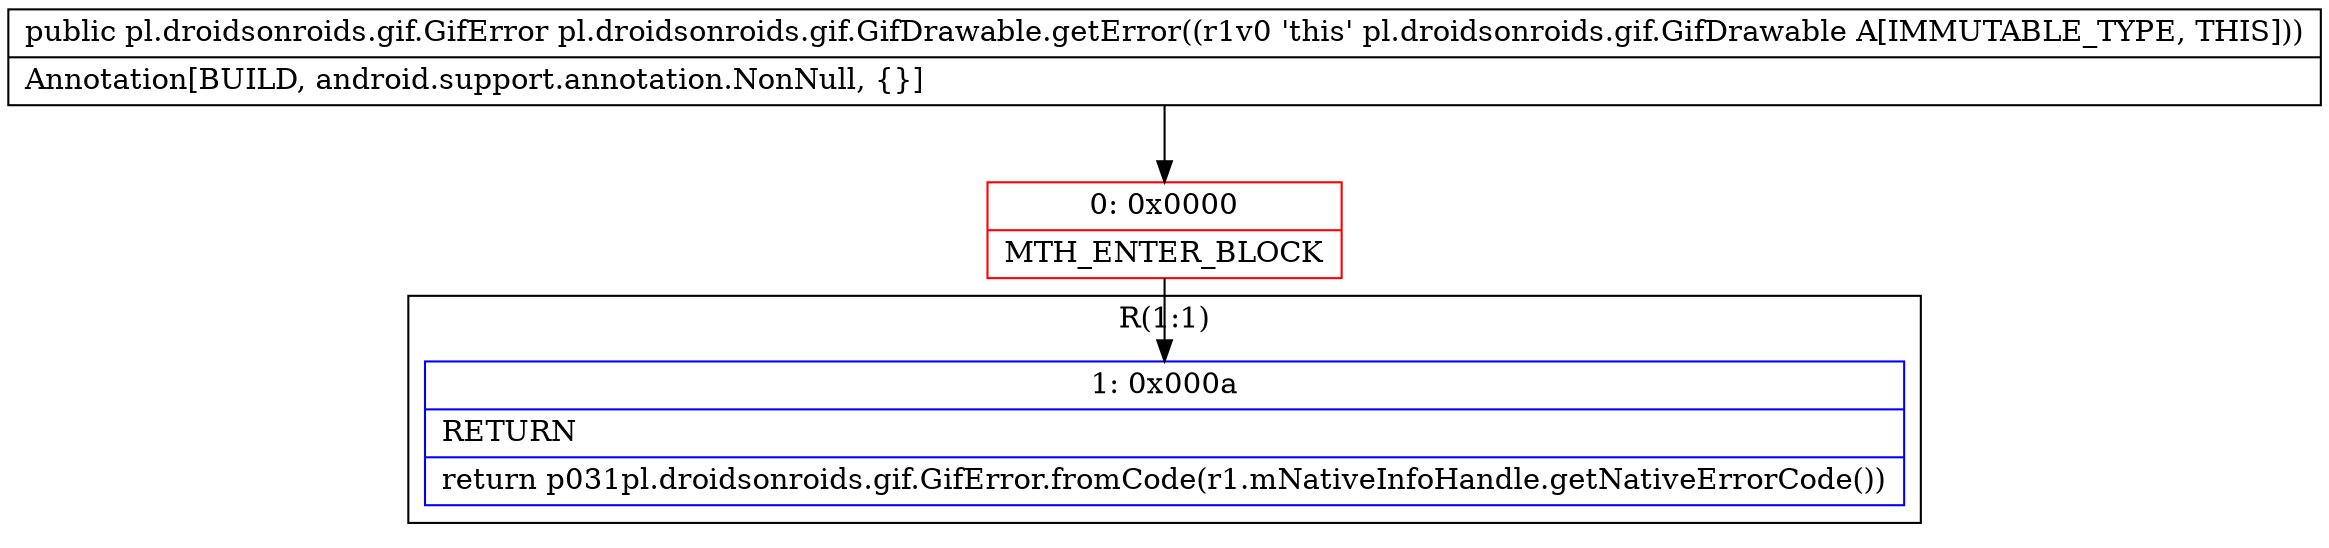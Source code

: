 digraph "CFG forpl.droidsonroids.gif.GifDrawable.getError()Lpl\/droidsonroids\/gif\/GifError;" {
subgraph cluster_Region_1881636916 {
label = "R(1:1)";
node [shape=record,color=blue];
Node_1 [shape=record,label="{1\:\ 0x000a|RETURN\l|return p031pl.droidsonroids.gif.GifError.fromCode(r1.mNativeInfoHandle.getNativeErrorCode())\l}"];
}
Node_0 [shape=record,color=red,label="{0\:\ 0x0000|MTH_ENTER_BLOCK\l}"];
MethodNode[shape=record,label="{public pl.droidsonroids.gif.GifError pl.droidsonroids.gif.GifDrawable.getError((r1v0 'this' pl.droidsonroids.gif.GifDrawable A[IMMUTABLE_TYPE, THIS]))  | Annotation[BUILD, android.support.annotation.NonNull, \{\}]\l}"];
MethodNode -> Node_0;
Node_0 -> Node_1;
}

